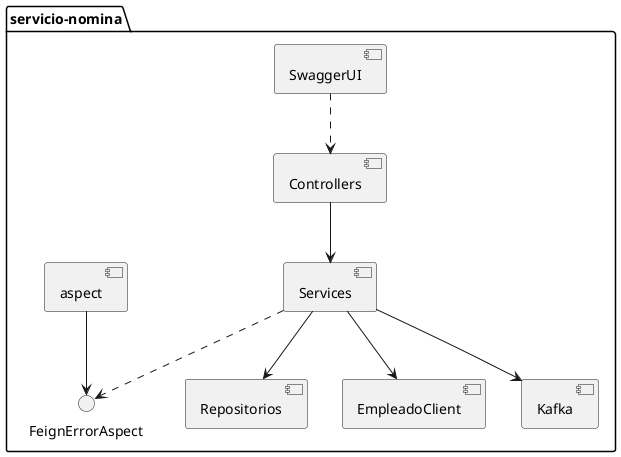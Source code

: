 @startuml
package "servicio-nomina" {
  [SwaggerUI] ..> [Controllers]
  [Controllers] --> [Services]
  [Services] --> [Repositorios]
  [Services] --> [EmpleadoClient]
  [Services] --> [Kafka]
  [aspect] --> FeignErrorAspect
  [Services] ..> FeignErrorAspect
}
@enduml
